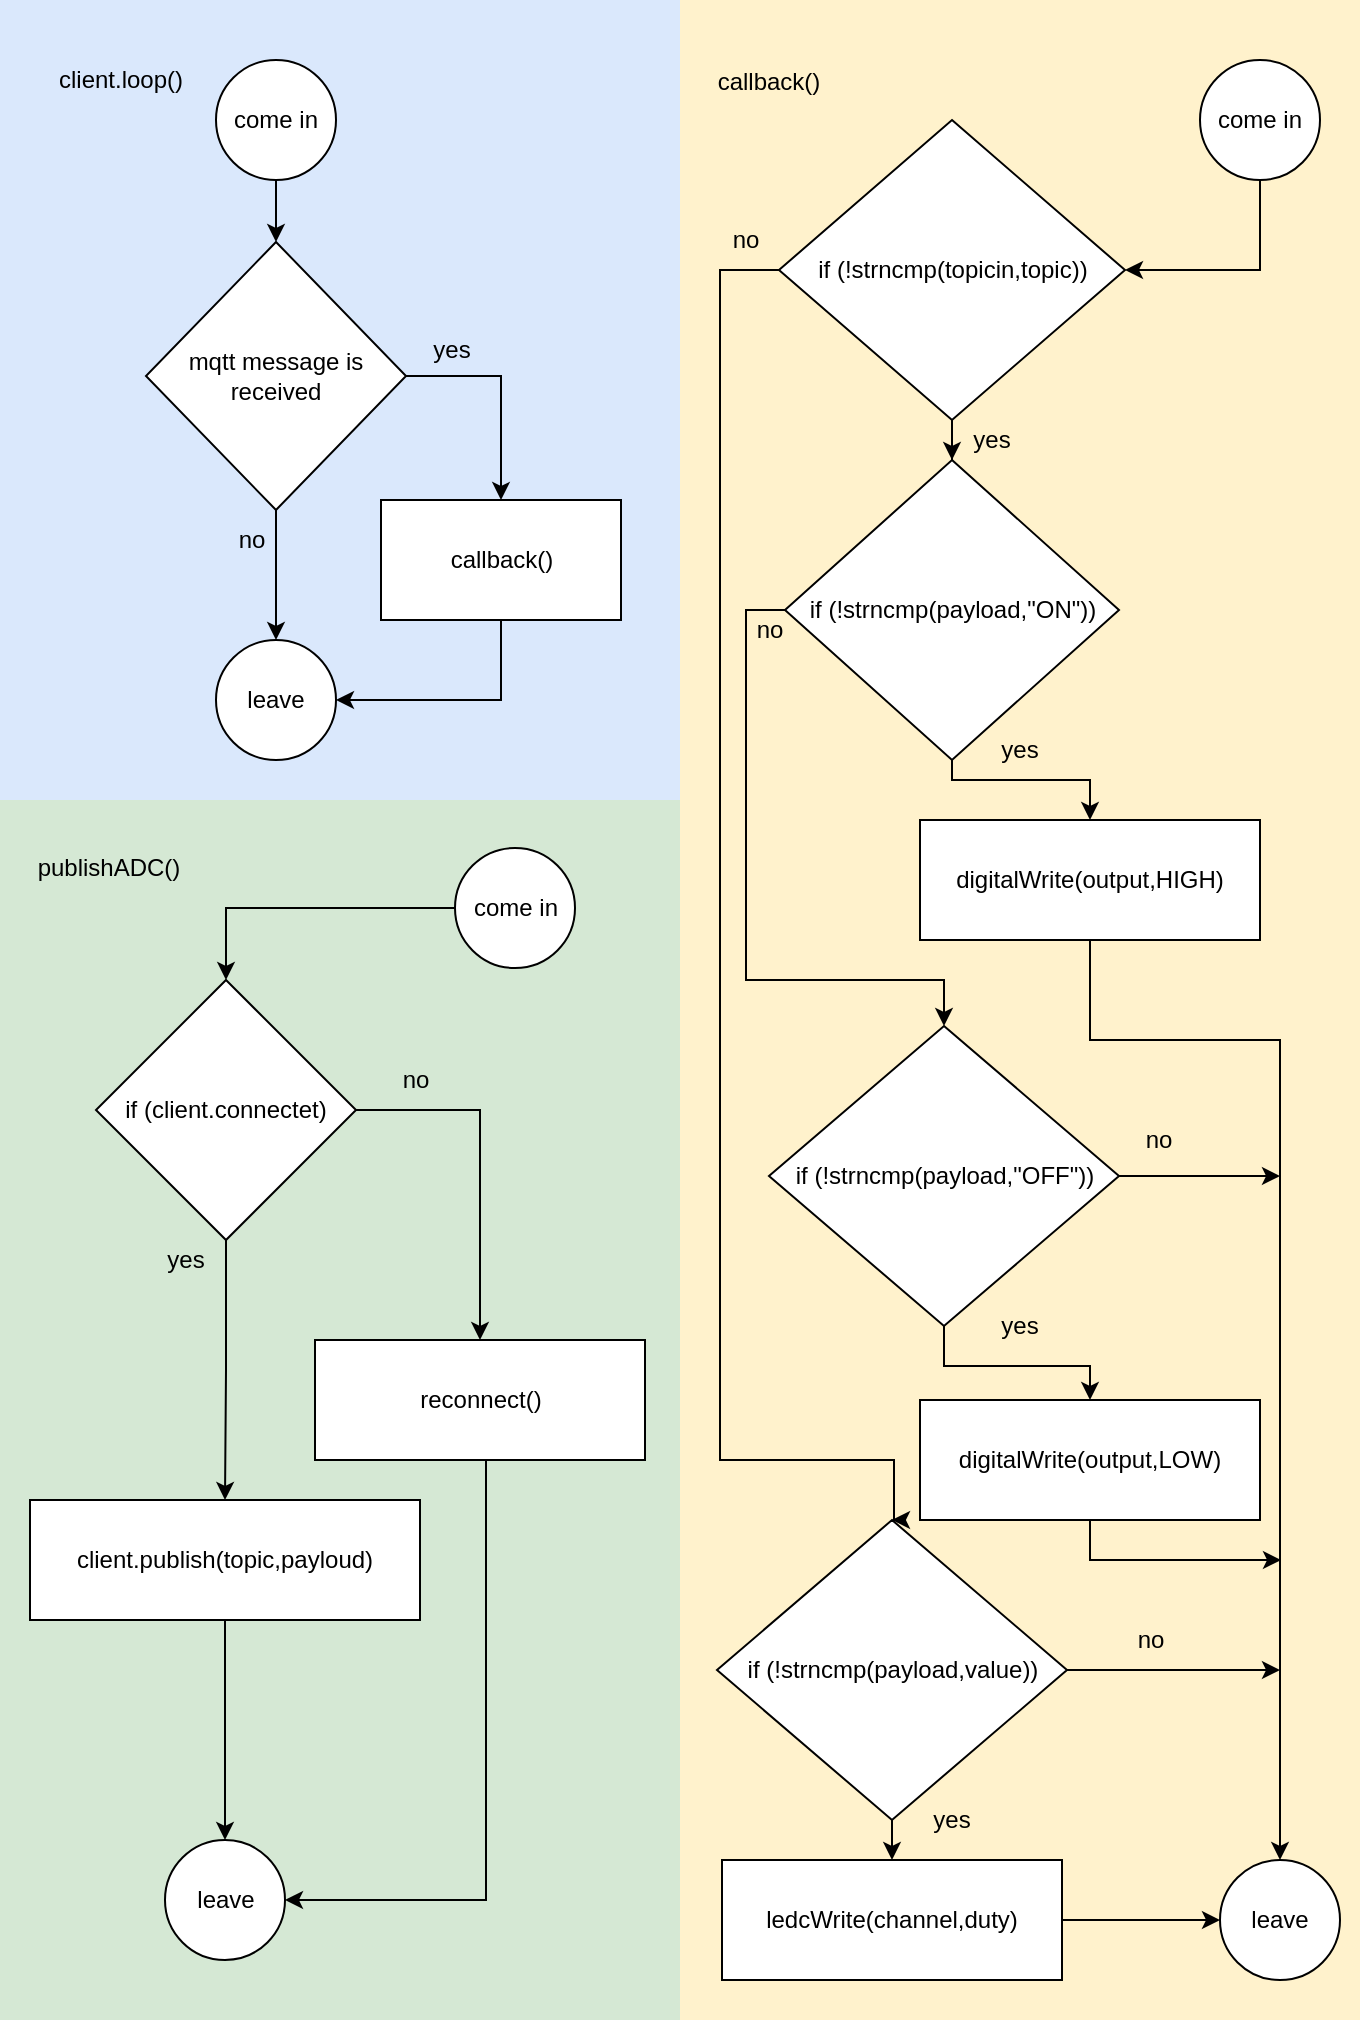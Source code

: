 <mxfile version="12.2.2" type="device" pages="1"><diagram id="atJXy8Ysu3tRXjEWW9ho" name="Page-1"><mxGraphModel dx="1119" dy="649" grid="1" gridSize="10" guides="1" tooltips="1" connect="1" arrows="1" fold="1" page="1" pageScale="1" pageWidth="827" pageHeight="1169" math="0" shadow="0"><root><mxCell id="0"/><mxCell id="1" parent="0"/><mxCell id="-3jPb6j5CL8TVYCdEM9G-1" value="" style="rounded=0;whiteSpace=wrap;html=1;strokeColor=none;fillColor=#dae8fc;" parent="1" vertex="1"><mxGeometry x="80" y="100" width="340" height="400" as="geometry"/></mxCell><mxCell id="-3jPb6j5CL8TVYCdEM9G-2" value="client.loop()" style="text;html=1;strokeColor=none;fillColor=none;align=center;verticalAlign=middle;whiteSpace=wrap;rounded=0;" parent="1" vertex="1"><mxGeometry x="101.5" y="130" width="77" height="20" as="geometry"/></mxCell><mxCell id="A2EiSG9SWzrCgjLEett1-7" value="" style="edgeStyle=orthogonalEdgeStyle;rounded=0;orthogonalLoop=1;jettySize=auto;html=1;" edge="1" parent="1" source="-3jPb6j5CL8TVYCdEM9G-5" target="A2EiSG9SWzrCgjLEett1-1"><mxGeometry relative="1" as="geometry"/></mxCell><mxCell id="-3jPb6j5CL8TVYCdEM9G-5" value="come in" style="ellipse;whiteSpace=wrap;html=1;aspect=fixed;fillColor=#ffffff;gradientColor=none;" parent="1" vertex="1"><mxGeometry x="188" y="130" width="60" height="60" as="geometry"/></mxCell><mxCell id="-3jPb6j5CL8TVYCdEM9G-6" value="leave" style="ellipse;whiteSpace=wrap;html=1;aspect=fixed;fillColor=#ffffff;gradientColor=none;" parent="1" vertex="1"><mxGeometry x="188" y="420" width="60" height="60" as="geometry"/></mxCell><mxCell id="-3jPb6j5CL8TVYCdEM9G-7" value="" style="rounded=0;whiteSpace=wrap;html=1;strokeColor=none;fillColor=#fff2cc;" parent="1" vertex="1"><mxGeometry x="420" y="100" width="340" height="1010" as="geometry"/></mxCell><mxCell id="-3jPb6j5CL8TVYCdEM9G-9" value="callback()" style="text;html=1;strokeColor=none;fillColor=none;align=center;verticalAlign=middle;whiteSpace=wrap;rounded=0;" parent="1" vertex="1"><mxGeometry x="426" y="131" width="77" height="20" as="geometry"/></mxCell><mxCell id="A2EiSG9SWzrCgjLEett1-27" value="" style="edgeStyle=orthogonalEdgeStyle;rounded=0;orthogonalLoop=1;jettySize=auto;html=1;exitX=0.5;exitY=1;exitDx=0;exitDy=0;" edge="1" parent="1" source="-3jPb6j5CL8TVYCdEM9G-10" target="A2EiSG9SWzrCgjLEett1-16"><mxGeometry relative="1" as="geometry"/></mxCell><mxCell id="-3jPb6j5CL8TVYCdEM9G-10" value="come in" style="ellipse;whiteSpace=wrap;html=1;aspect=fixed;fillColor=#ffffff;gradientColor=none;" parent="1" vertex="1"><mxGeometry x="680" y="130" width="60" height="60" as="geometry"/></mxCell><mxCell id="-3jPb6j5CL8TVYCdEM9G-11" value="leave" style="ellipse;whiteSpace=wrap;html=1;aspect=fixed;fillColor=#ffffff;gradientColor=none;" parent="1" vertex="1"><mxGeometry x="690" y="1030" width="60" height="60" as="geometry"/></mxCell><mxCell id="-3jPb6j5CL8TVYCdEM9G-12" value="" style="rounded=0;whiteSpace=wrap;html=1;fillColor=#d5e8d4;strokeColor=none;" parent="1" vertex="1"><mxGeometry x="80" y="500" width="340" height="610" as="geometry"/></mxCell><mxCell id="-3jPb6j5CL8TVYCdEM9G-13" value="publishADC()" style="text;html=1;strokeColor=none;fillColor=none;align=center;verticalAlign=middle;whiteSpace=wrap;rounded=0;" parent="1" vertex="1"><mxGeometry x="95.5" y="524" width="77" height="20" as="geometry"/></mxCell><mxCell id="-3jPb6j5CL8TVYCdEM9G-26" style="edgeStyle=orthogonalEdgeStyle;rounded=0;orthogonalLoop=1;jettySize=auto;html=1;exitX=1;exitY=0.5;exitDx=0;exitDy=0;" parent="1" source="-3jPb6j5CL8TVYCdEM9G-14" target="-3jPb6j5CL8TVYCdEM9G-17" edge="1"><mxGeometry relative="1" as="geometry"/></mxCell><mxCell id="-3jPb6j5CL8TVYCdEM9G-27" style="edgeStyle=orthogonalEdgeStyle;rounded=0;orthogonalLoop=1;jettySize=auto;html=1;exitX=0.5;exitY=1;exitDx=0;exitDy=0;" parent="1" source="-3jPb6j5CL8TVYCdEM9G-14" target="-3jPb6j5CL8TVYCdEM9G-15" edge="1"><mxGeometry relative="1" as="geometry"/></mxCell><mxCell id="-3jPb6j5CL8TVYCdEM9G-14" value="if (client.connectet)" style="rhombus;whiteSpace=wrap;html=1;fillColor=#ffffff;gradientColor=none;" parent="1" vertex="1"><mxGeometry x="128" y="590" width="130" height="130" as="geometry"/></mxCell><mxCell id="A2EiSG9SWzrCgjLEett1-34" value="" style="edgeStyle=orthogonalEdgeStyle;rounded=0;orthogonalLoop=1;jettySize=auto;html=1;" edge="1" parent="1" source="-3jPb6j5CL8TVYCdEM9G-15" target="-3jPb6j5CL8TVYCdEM9G-19"><mxGeometry relative="1" as="geometry"/></mxCell><mxCell id="-3jPb6j5CL8TVYCdEM9G-15" value="client.publish(topic,payloud)" style="rounded=0;whiteSpace=wrap;html=1;fillColor=#ffffff;gradientColor=none;" parent="1" vertex="1"><mxGeometry x="95" y="850" width="195" height="60" as="geometry"/></mxCell><mxCell id="-3jPb6j5CL8TVYCdEM9G-29" style="edgeStyle=orthogonalEdgeStyle;rounded=0;orthogonalLoop=1;jettySize=auto;html=1;entryX=1;entryY=0.5;entryDx=0;entryDy=0;" parent="1" source="-3jPb6j5CL8TVYCdEM9G-17" target="-3jPb6j5CL8TVYCdEM9G-19" edge="1"><mxGeometry relative="1" as="geometry"><Array as="points"><mxPoint x="323" y="1050"/></Array></mxGeometry></mxCell><mxCell id="-3jPb6j5CL8TVYCdEM9G-17" value="&lt;span style=&quot;white-space: normal&quot;&gt;reconnect()&lt;/span&gt;" style="rounded=0;whiteSpace=wrap;html=1;fillColor=#ffffff;gradientColor=none;" parent="1" vertex="1"><mxGeometry x="237.5" y="770" width="165" height="60" as="geometry"/></mxCell><mxCell id="-3jPb6j5CL8TVYCdEM9G-25" style="edgeStyle=orthogonalEdgeStyle;rounded=0;orthogonalLoop=1;jettySize=auto;html=1;entryX=0.5;entryY=0;entryDx=0;entryDy=0;" parent="1" source="-3jPb6j5CL8TVYCdEM9G-18" target="-3jPb6j5CL8TVYCdEM9G-14" edge="1"><mxGeometry relative="1" as="geometry"/></mxCell><mxCell id="-3jPb6j5CL8TVYCdEM9G-18" value="come in" style="ellipse;whiteSpace=wrap;html=1;aspect=fixed;fillColor=#ffffff;gradientColor=none;" parent="1" vertex="1"><mxGeometry x="307.5" y="524" width="60" height="60" as="geometry"/></mxCell><mxCell id="-3jPb6j5CL8TVYCdEM9G-19" value="leave" style="ellipse;whiteSpace=wrap;html=1;aspect=fixed;fillColor=#ffffff;gradientColor=none;" parent="1" vertex="1"><mxGeometry x="162.5" y="1020" width="60" height="60" as="geometry"/></mxCell><mxCell id="-3jPb6j5CL8TVYCdEM9G-31" value="yes" style="text;html=1;strokeColor=none;fillColor=none;align=center;verticalAlign=middle;whiteSpace=wrap;rounded=0;" parent="1" vertex="1"><mxGeometry x="153" y="720" width="40" height="20" as="geometry"/></mxCell><mxCell id="-3jPb6j5CL8TVYCdEM9G-32" value="no" style="text;html=1;strokeColor=none;fillColor=none;align=center;verticalAlign=middle;whiteSpace=wrap;rounded=0;" parent="1" vertex="1"><mxGeometry x="267.5" y="630" width="40" height="20" as="geometry"/></mxCell><mxCell id="A2EiSG9SWzrCgjLEett1-8" style="edgeStyle=orthogonalEdgeStyle;rounded=0;orthogonalLoop=1;jettySize=auto;html=1;exitX=0.5;exitY=1;exitDx=0;exitDy=0;entryX=0.5;entryY=0;entryDx=0;entryDy=0;" edge="1" parent="1" source="A2EiSG9SWzrCgjLEett1-1" target="-3jPb6j5CL8TVYCdEM9G-6"><mxGeometry relative="1" as="geometry"/></mxCell><mxCell id="A2EiSG9SWzrCgjLEett1-9" style="edgeStyle=orthogonalEdgeStyle;rounded=0;orthogonalLoop=1;jettySize=auto;html=1;exitX=1;exitY=0.5;exitDx=0;exitDy=0;entryX=0.5;entryY=0;entryDx=0;entryDy=0;" edge="1" parent="1" source="A2EiSG9SWzrCgjLEett1-1" target="A2EiSG9SWzrCgjLEett1-2"><mxGeometry relative="1" as="geometry"/></mxCell><mxCell id="A2EiSG9SWzrCgjLEett1-1" value="mqtt message is received" style="rhombus;whiteSpace=wrap;html=1;" vertex="1" parent="1"><mxGeometry x="153" y="221" width="130" height="134" as="geometry"/></mxCell><mxCell id="A2EiSG9SWzrCgjLEett1-10" style="edgeStyle=orthogonalEdgeStyle;rounded=0;orthogonalLoop=1;jettySize=auto;html=1;exitX=0.5;exitY=1;exitDx=0;exitDy=0;entryX=1;entryY=0.5;entryDx=0;entryDy=0;" edge="1" parent="1" source="A2EiSG9SWzrCgjLEett1-2" target="-3jPb6j5CL8TVYCdEM9G-6"><mxGeometry relative="1" as="geometry"/></mxCell><mxCell id="A2EiSG9SWzrCgjLEett1-2" value="callback()" style="rounded=0;whiteSpace=wrap;html=1;" vertex="1" parent="1"><mxGeometry x="270.5" y="350" width="120" height="60" as="geometry"/></mxCell><mxCell id="A2EiSG9SWzrCgjLEett1-13" value="no" style="text;html=1;strokeColor=none;fillColor=none;align=center;verticalAlign=middle;whiteSpace=wrap;rounded=0;" vertex="1" parent="1"><mxGeometry x="185.5" y="360" width="40" height="20" as="geometry"/></mxCell><mxCell id="A2EiSG9SWzrCgjLEett1-14" value="yes" style="text;html=1;strokeColor=none;fillColor=none;align=center;verticalAlign=middle;whiteSpace=wrap;rounded=0;" vertex="1" parent="1"><mxGeometry x="285.5" y="265" width="40" height="20" as="geometry"/></mxCell><mxCell id="A2EiSG9SWzrCgjLEett1-26" style="edgeStyle=orthogonalEdgeStyle;rounded=0;orthogonalLoop=1;jettySize=auto;html=1;exitX=0;exitY=0.5;exitDx=0;exitDy=0;entryX=0.5;entryY=0;entryDx=0;entryDy=0;" edge="1" parent="1" source="A2EiSG9SWzrCgjLEett1-18" target="A2EiSG9SWzrCgjLEett1-23"><mxGeometry relative="1" as="geometry"><Array as="points"><mxPoint x="453" y="405"/><mxPoint x="453" y="590"/><mxPoint x="552" y="590"/></Array></mxGeometry></mxCell><mxCell id="A2EiSG9SWzrCgjLEett1-30" style="edgeStyle=orthogonalEdgeStyle;rounded=0;orthogonalLoop=1;jettySize=auto;html=1;exitX=0.5;exitY=1;exitDx=0;exitDy=0;entryX=0.5;entryY=0;entryDx=0;entryDy=0;" edge="1" parent="1" source="A2EiSG9SWzrCgjLEett1-18" target="A2EiSG9SWzrCgjLEett1-28"><mxGeometry relative="1" as="geometry"><Array as="points"><mxPoint x="556" y="490"/><mxPoint x="625" y="490"/></Array></mxGeometry></mxCell><mxCell id="A2EiSG9SWzrCgjLEett1-18" value="&lt;span style=&quot;white-space: normal&quot;&gt;if (!strncmp(payload,&quot;ON&quot;))&lt;/span&gt;" style="rhombus;whiteSpace=wrap;html=1;" vertex="1" parent="1"><mxGeometry x="472.5" y="330" width="167" height="150" as="geometry"/></mxCell><mxCell id="A2EiSG9SWzrCgjLEett1-31" style="edgeStyle=orthogonalEdgeStyle;rounded=0;orthogonalLoop=1;jettySize=auto;html=1;exitX=0.5;exitY=1;exitDx=0;exitDy=0;entryX=0.5;entryY=0;entryDx=0;entryDy=0;" edge="1" parent="1" source="A2EiSG9SWzrCgjLEett1-23" target="A2EiSG9SWzrCgjLEett1-29"><mxGeometry relative="1" as="geometry"/></mxCell><mxCell id="A2EiSG9SWzrCgjLEett1-58" style="edgeStyle=orthogonalEdgeStyle;rounded=0;orthogonalLoop=1;jettySize=auto;html=1;exitX=1;exitY=0.5;exitDx=0;exitDy=0;" edge="1" parent="1" source="A2EiSG9SWzrCgjLEett1-23"><mxGeometry relative="1" as="geometry"><mxPoint x="720" y="688" as="targetPoint"/></mxGeometry></mxCell><mxCell id="A2EiSG9SWzrCgjLEett1-23" value="&lt;span style=&quot;white-space: normal&quot;&gt;if (!strncmp(payload,&quot;OFF&quot;))&lt;/span&gt;" style="rhombus;whiteSpace=wrap;html=1;" vertex="1" parent="1"><mxGeometry x="464.5" y="613" width="175" height="150" as="geometry"/></mxCell><mxCell id="A2EiSG9SWzrCgjLEett1-25" style="edgeStyle=orthogonalEdgeStyle;rounded=0;orthogonalLoop=1;jettySize=auto;html=1;exitX=0.5;exitY=1;exitDx=0;exitDy=0;" edge="1" parent="1" source="A2EiSG9SWzrCgjLEett1-16" target="A2EiSG9SWzrCgjLEett1-18"><mxGeometry relative="1" as="geometry"/></mxCell><mxCell id="A2EiSG9SWzrCgjLEett1-60" style="edgeStyle=orthogonalEdgeStyle;rounded=0;orthogonalLoop=1;jettySize=auto;html=1;exitX=0;exitY=0.5;exitDx=0;exitDy=0;entryX=0.5;entryY=0;entryDx=0;entryDy=0;" edge="1" parent="1" source="A2EiSG9SWzrCgjLEett1-16" target="A2EiSG9SWzrCgjLEett1-53"><mxGeometry relative="1" as="geometry"><Array as="points"><mxPoint x="440" y="235"/><mxPoint x="440" y="830"/><mxPoint x="527" y="830"/></Array></mxGeometry></mxCell><mxCell id="A2EiSG9SWzrCgjLEett1-16" value="&lt;span style=&quot;white-space: normal&quot;&gt;if (!strncmp(topicin,topic))&lt;/span&gt;" style="rhombus;whiteSpace=wrap;html=1;" vertex="1" parent="1"><mxGeometry x="469.5" y="160" width="173" height="150" as="geometry"/></mxCell><mxCell id="A2EiSG9SWzrCgjLEett1-33" style="edgeStyle=orthogonalEdgeStyle;rounded=0;orthogonalLoop=1;jettySize=auto;html=1;exitX=0.5;exitY=1;exitDx=0;exitDy=0;entryX=0.5;entryY=0;entryDx=0;entryDy=0;" edge="1" parent="1" source="A2EiSG9SWzrCgjLEett1-28" target="-3jPb6j5CL8TVYCdEM9G-11"><mxGeometry relative="1" as="geometry"><mxPoint x="720" y="622" as="targetPoint"/><Array as="points"><mxPoint x="625" y="620"/><mxPoint x="720" y="620"/></Array></mxGeometry></mxCell><mxCell id="A2EiSG9SWzrCgjLEett1-28" value="digitalWrite(output,HIGH)" style="rounded=0;whiteSpace=wrap;html=1;" vertex="1" parent="1"><mxGeometry x="540" y="510" width="170" height="60" as="geometry"/></mxCell><mxCell id="A2EiSG9SWzrCgjLEett1-71" style="edgeStyle=orthogonalEdgeStyle;rounded=0;orthogonalLoop=1;jettySize=auto;html=1;exitX=0.5;exitY=1;exitDx=0;exitDy=0;" edge="1" parent="1" source="A2EiSG9SWzrCgjLEett1-29"><mxGeometry relative="1" as="geometry"><mxPoint x="720" y="880" as="targetPoint"/></mxGeometry></mxCell><mxCell id="A2EiSG9SWzrCgjLEett1-29" value="digitalWrite(output,LOW)" style="rounded=0;whiteSpace=wrap;html=1;" vertex="1" parent="1"><mxGeometry x="540" y="800" width="170" height="60" as="geometry"/></mxCell><mxCell id="A2EiSG9SWzrCgjLEett1-42" value="no" style="text;html=1;strokeColor=none;fillColor=none;align=center;verticalAlign=middle;whiteSpace=wrap;rounded=0;" vertex="1" parent="1"><mxGeometry x="432.5" y="210" width="40" height="20" as="geometry"/></mxCell><mxCell id="A2EiSG9SWzrCgjLEett1-43" value="yes" style="text;html=1;strokeColor=none;fillColor=none;align=center;verticalAlign=middle;whiteSpace=wrap;rounded=0;" vertex="1" parent="1"><mxGeometry x="556" y="310" width="40" height="20" as="geometry"/></mxCell><mxCell id="A2EiSG9SWzrCgjLEett1-47" value="yes" style="text;html=1;strokeColor=none;fillColor=none;align=center;verticalAlign=middle;whiteSpace=wrap;rounded=0;" vertex="1" parent="1"><mxGeometry x="570" y="465" width="40" height="20" as="geometry"/></mxCell><mxCell id="A2EiSG9SWzrCgjLEett1-50" value="no" style="text;html=1;strokeColor=none;fillColor=none;align=center;verticalAlign=middle;whiteSpace=wrap;rounded=0;" vertex="1" parent="1"><mxGeometry x="444.5" y="400" width="40" height="30" as="geometry"/></mxCell><mxCell id="A2EiSG9SWzrCgjLEett1-63" style="edgeStyle=orthogonalEdgeStyle;rounded=0;orthogonalLoop=1;jettySize=auto;html=1;exitX=0.5;exitY=1;exitDx=0;exitDy=0;entryX=0.5;entryY=0;entryDx=0;entryDy=0;" edge="1" parent="1" source="A2EiSG9SWzrCgjLEett1-53" target="A2EiSG9SWzrCgjLEett1-61"><mxGeometry relative="1" as="geometry"/></mxCell><mxCell id="A2EiSG9SWzrCgjLEett1-67" style="edgeStyle=orthogonalEdgeStyle;rounded=0;orthogonalLoop=1;jettySize=auto;html=1;exitX=1;exitY=0.5;exitDx=0;exitDy=0;" edge="1" parent="1" source="A2EiSG9SWzrCgjLEett1-53"><mxGeometry relative="1" as="geometry"><mxPoint x="720" y="935" as="targetPoint"/></mxGeometry></mxCell><mxCell id="A2EiSG9SWzrCgjLEett1-53" value="&lt;span style=&quot;white-space: normal&quot;&gt;if (!strncmp(payload,value))&lt;/span&gt;" style="rhombus;whiteSpace=wrap;html=1;" vertex="1" parent="1"><mxGeometry x="438.5" y="860" width="175" height="150" as="geometry"/></mxCell><mxCell id="A2EiSG9SWzrCgjLEett1-56" value="no" style="text;html=1;strokeColor=none;fillColor=none;align=center;verticalAlign=middle;whiteSpace=wrap;rounded=0;" vertex="1" parent="1"><mxGeometry x="629" y="660" width="61" height="20" as="geometry"/></mxCell><mxCell id="A2EiSG9SWzrCgjLEett1-57" value="yes" style="text;html=1;strokeColor=none;fillColor=none;align=center;verticalAlign=middle;whiteSpace=wrap;rounded=0;" vertex="1" parent="1"><mxGeometry x="570" y="753" width="40" height="20" as="geometry"/></mxCell><mxCell id="A2EiSG9SWzrCgjLEett1-64" value="" style="edgeStyle=orthogonalEdgeStyle;rounded=0;orthogonalLoop=1;jettySize=auto;html=1;" edge="1" parent="1" source="A2EiSG9SWzrCgjLEett1-61" target="-3jPb6j5CL8TVYCdEM9G-11"><mxGeometry relative="1" as="geometry"/></mxCell><mxCell id="A2EiSG9SWzrCgjLEett1-61" value="ledcWrite(channel,duty)" style="rounded=0;whiteSpace=wrap;html=1;" vertex="1" parent="1"><mxGeometry x="441" y="1030" width="170" height="60" as="geometry"/></mxCell><mxCell id="A2EiSG9SWzrCgjLEett1-68" value="yes" style="text;html=1;strokeColor=none;fillColor=none;align=center;verticalAlign=middle;whiteSpace=wrap;rounded=0;" vertex="1" parent="1"><mxGeometry x="536" y="1000" width="40" height="20" as="geometry"/></mxCell><mxCell id="A2EiSG9SWzrCgjLEett1-69" value="no" style="text;html=1;strokeColor=none;fillColor=none;align=center;verticalAlign=middle;whiteSpace=wrap;rounded=0;" vertex="1" parent="1"><mxGeometry x="625" y="910" width="61" height="20" as="geometry"/></mxCell></root></mxGraphModel></diagram></mxfile>